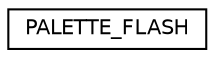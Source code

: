digraph "Graphical Class Hierarchy"
{
  edge [fontname="Helvetica",fontsize="10",labelfontname="Helvetica",labelfontsize="10"];
  node [fontname="Helvetica",fontsize="10",shape=record];
  rankdir="LR";
  Node1 [label="PALETTE_FLASH",height=0.2,width=0.4,color="black", fillcolor="white", style="filled",URL="$struct_p_a_l_e_t_t_e___f_l_a_s_h.html"];
}
